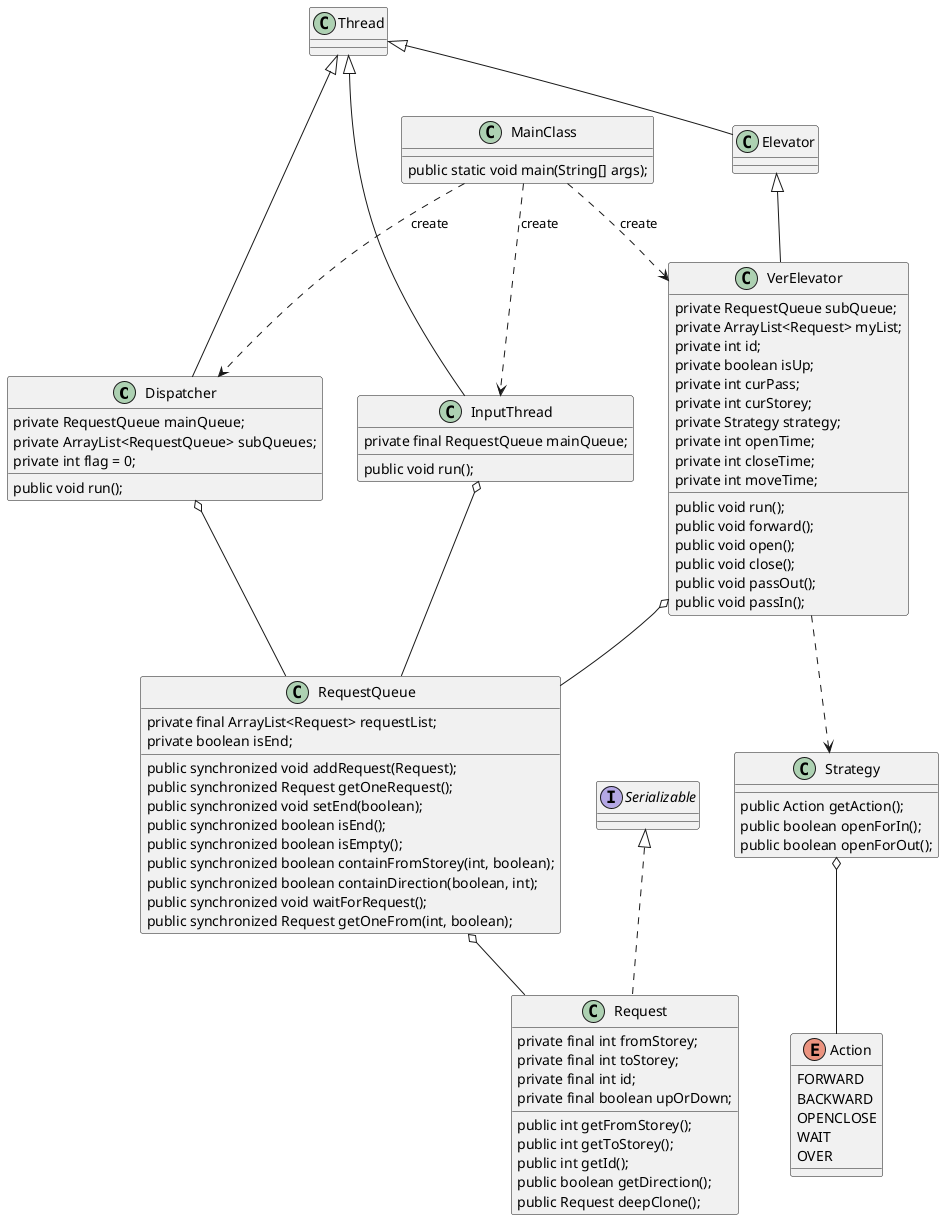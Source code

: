 @startuml
'https://plantuml.com/class-diagram

class Dispatcher
class Thread
class Elevator
class InputThread
class MainClass
class Request
class RequestQueue
class Strategy

RequestQueue o-- Request
VerElevator..>Strategy
Strategy o-- Action
VerElevator o-- RequestQueue
InputThread o-- RequestQueue
Dispatcher o-- RequestQueue
MainClass ..> InputThread : create
MainClass ..> VerElevator : create
MainClass ..> Dispatcher : create

enum Action {
FORWARD
BACKWARD
OPENCLOSE
WAIT
OVER
}

class Dispatcher extends Thread {
    private RequestQueue mainQueue;
    private ArrayList<RequestQueue> subQueues;
    private int flag = 0;
    public void run();
}

class Elevator extends Thread {
}

class InputThread extends Thread {
    private final RequestQueue mainQueue;
    public void run();
}

class MainClass {
    public static void main(String[] args);
}

class Request implements Serializable {
    private final int fromStorey;
    private final int toStorey;
    private final int id;
    private final boolean upOrDown;
    public int getFromStorey();
    public int getToStorey();
    public int getId();
    public boolean getDirection();
    public Request deepClone();
}

class RequestQueue {
    private final ArrayList<Request> requestList;
    private boolean isEnd;
    public synchronized void addRequest(Request);
    public synchronized Request getOneRequest();
    public synchronized void setEnd(boolean);
    public synchronized boolean isEnd();
    public synchronized boolean isEmpty();
    public synchronized boolean containFromStorey(int, boolean);
    public synchronized boolean containDirection(boolean, int);
    public synchronized void waitForRequest();
    public synchronized Request getOneFrom(int, boolean);
}

class Strategy {
    public Action getAction();
    public boolean openForIn();
    public boolean openForOut();
}

class VerElevator extends Elevator {
    private RequestQueue subQueue;
    private ArrayList<Request> myList;
    private int id;
    private boolean isUp;
    private int curPass;
    private int curStorey;
    private Strategy strategy;
    private int openTime;
    private int closeTime;
    private int moveTime;
    public void run();
    public void forward();
    public void open();
    public void close();
    public void passOut();
    public void passIn();
}
@enduml